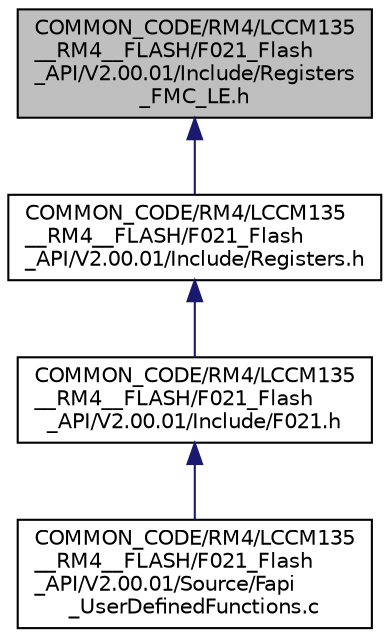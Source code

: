 digraph "COMMON_CODE/RM4/LCCM135__RM4__FLASH/F021_Flash_API/V2.00.01/Include/Registers_FMC_LE.h"
{
  edge [fontname="Helvetica",fontsize="10",labelfontname="Helvetica",labelfontsize="10"];
  node [fontname="Helvetica",fontsize="10",shape=record];
  Node1 [label="COMMON_CODE/RM4/LCCM135\l__RM4__FLASH/F021_Flash\l_API/V2.00.01/Include/Registers\l_FMC_LE.h",height=0.2,width=0.4,color="black", fillcolor="grey75", style="filled", fontcolor="black"];
  Node1 -> Node2 [dir="back",color="midnightblue",fontsize="10",style="solid",fontname="Helvetica"];
  Node2 [label="COMMON_CODE/RM4/LCCM135\l__RM4__FLASH/F021_Flash\l_API/V2.00.01/Include/Registers.h",height=0.2,width=0.4,color="black", fillcolor="white", style="filled",URL="$_registers_8h.html"];
  Node2 -> Node3 [dir="back",color="midnightblue",fontsize="10",style="solid",fontname="Helvetica"];
  Node3 [label="COMMON_CODE/RM4/LCCM135\l__RM4__FLASH/F021_Flash\l_API/V2.00.01/Include/F021.h",height=0.2,width=0.4,color="black", fillcolor="white", style="filled",URL="$_f021_8h.html"];
  Node3 -> Node4 [dir="back",color="midnightblue",fontsize="10",style="solid",fontname="Helvetica"];
  Node4 [label="COMMON_CODE/RM4/LCCM135\l__RM4__FLASH/F021_Flash\l_API/V2.00.01/Source/Fapi\l_UserDefinedFunctions.c",height=0.2,width=0.4,color="black", fillcolor="white", style="filled",URL="$_fapi___user_defined_functions_8c.html"];
}
